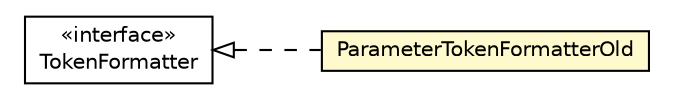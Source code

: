 #!/usr/local/bin/dot
#
# Class diagram 
# Generated by UMLGraph version R5_6-24-gf6e263 (http://www.umlgraph.org/)
#

digraph G {
	edge [fontname="Helvetica",fontsize=10,labelfontname="Helvetica",labelfontsize=10];
	node [fontname="Helvetica",fontsize=10,shape=plaintext];
	nodesep=0.25;
	ranksep=0.5;
	rankdir=LR;
	// com.gwtplatform.mvp.client.proxy.TokenFormatter
	c278835 [label=<<table title="com.gwtplatform.mvp.client.proxy.TokenFormatter" border="0" cellborder="1" cellspacing="0" cellpadding="2" port="p" href="./TokenFormatter.html">
		<tr><td><table border="0" cellspacing="0" cellpadding="1">
<tr><td align="center" balign="center"> &#171;interface&#187; </td></tr>
<tr><td align="center" balign="center"> TokenFormatter </td></tr>
		</table></td></tr>
		</table>>, URL="./TokenFormatter.html", fontname="Helvetica", fontcolor="black", fontsize=10.0];
	// com.gwtplatform.mvp.client.proxy.ParameterTokenFormatterOld
	c278867 [label=<<table title="com.gwtplatform.mvp.client.proxy.ParameterTokenFormatterOld" border="0" cellborder="1" cellspacing="0" cellpadding="2" port="p" bgcolor="lemonChiffon" href="./ParameterTokenFormatterOld.html">
		<tr><td><table border="0" cellspacing="0" cellpadding="1">
<tr><td align="center" balign="center"> ParameterTokenFormatterOld </td></tr>
		</table></td></tr>
		</table>>, URL="./ParameterTokenFormatterOld.html", fontname="Helvetica", fontcolor="black", fontsize=10.0];
	//com.gwtplatform.mvp.client.proxy.ParameterTokenFormatterOld implements com.gwtplatform.mvp.client.proxy.TokenFormatter
	c278835:p -> c278867:p [dir=back,arrowtail=empty,style=dashed];
}

